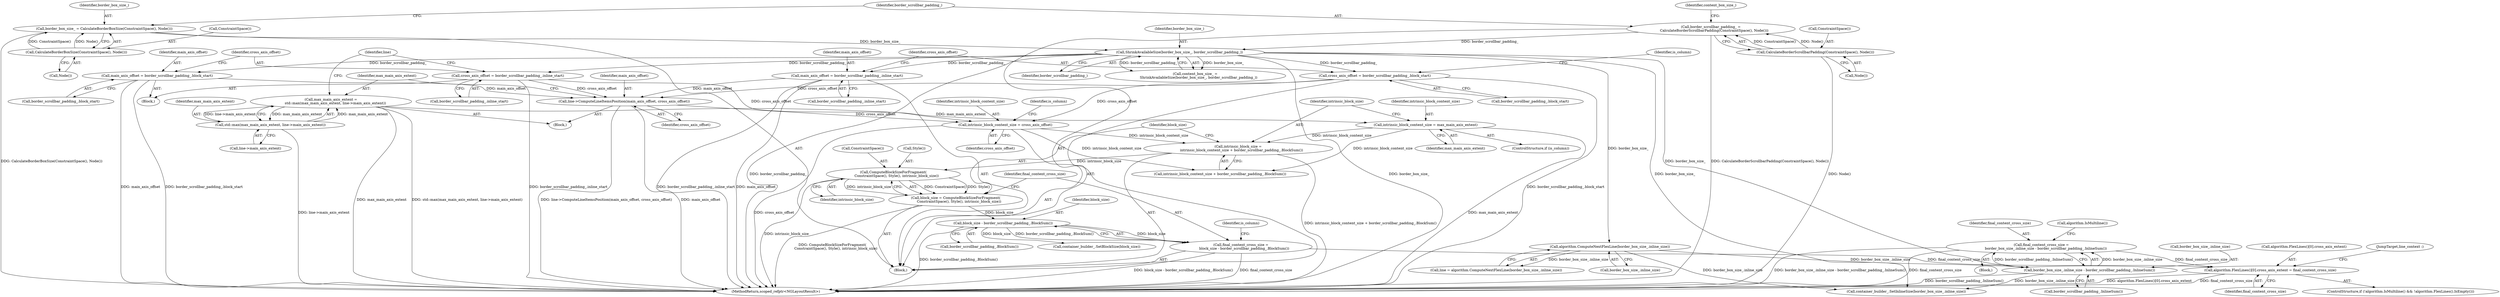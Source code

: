 digraph "0_Chrome_69ec52bd0b32622770a25952386596ccb4ad6434@array" {
"1000524" [label="(Call,algorithm.FlexLines()[0].cross_axis_extent = final_content_cross_size)"];
"1000511" [label="(Call,final_content_cross_size =\n        border_box_size_.inline_size - border_scrollbar_padding_.InlineSum())"];
"1000513" [label="(Call,border_box_size_.inline_size - border_scrollbar_padding_.InlineSum())"];
"1000343" [label="(Call,algorithm.ComputeNextFlexLine(border_box_size_.inline_size))"];
"1000137" [label="(Call,ShrinkAvailableSize(border_box_size_, border_scrollbar_padding_))"];
"1000125" [label="(Call,border_box_size_ = CalculateBorderBoxSize(ConstraintSpace(), Node()))"];
"1000127" [label="(Call,CalculateBorderBoxSize(ConstraintSpace(), Node()))"];
"1000130" [label="(Call,border_scrollbar_padding_ =\n      CalculateBorderScrollbarPadding(ConstraintSpace(), Node()))"];
"1000132" [label="(Call,CalculateBorderScrollbarPadding(ConstraintSpace(), Node()))"];
"1000503" [label="(Call,final_content_cross_size =\n      block_size - border_scrollbar_padding_.BlockSum())"];
"1000505" [label="(Call,block_size - border_scrollbar_padding_.BlockSum())"];
"1000496" [label="(Call,block_size = ComputeBlockSizeForFragment(\n      ConstraintSpace(), Style(), intrinsic_block_size))"];
"1000498" [label="(Call,ComputeBlockSizeForFragment(\n      ConstraintSpace(), Style(), intrinsic_block_size))"];
"1000490" [label="(Call,intrinsic_block_size =\n      intrinsic_block_content_size + border_scrollbar_padding_.BlockSum())"];
"1000486" [label="(Call,intrinsic_block_content_size = max_main_axis_extent)"];
"1000473" [label="(Call,max_main_axis_extent =\n        std::max(max_main_axis_extent, line->main_axis_extent))"];
"1000475" [label="(Call,std::max(max_main_axis_extent, line->main_axis_extent))"];
"1000481" [label="(Call,intrinsic_block_content_size = cross_axis_offset)"];
"1000333" [label="(Call,cross_axis_offset = border_scrollbar_padding_.inline_start)"];
"1000470" [label="(Call,line->ComputeLineItemsPosition(main_axis_offset, cross_axis_offset))"];
"1000314" [label="(Call,main_axis_offset = border_scrollbar_padding_.inline_start)"];
"1000328" [label="(Call,main_axis_offset = border_scrollbar_padding_.block_start)"];
"1000320" [label="(Call,cross_axis_offset = border_scrollbar_padding_.block_start)"];
"1000347" [label="(Block,)"];
"1000137" [label="(Call,ShrinkAvailableSize(border_box_size_, border_scrollbar_padding_))"];
"1000594" [label="(Call,container_builder_.SetBlockSize(block_size))"];
"1000472" [label="(Identifier,cross_axis_offset)"];
"1000476" [label="(Identifier,max_main_axis_extent)"];
"1000316" [label="(Call,border_scrollbar_padding_.inline_start)"];
"1000490" [label="(Call,intrinsic_block_size =\n      intrinsic_block_content_size + border_scrollbar_padding_.BlockSum())"];
"1000596" [label="(Call,container_builder_.SetInlineSize(border_box_size_.inline_size))"];
"1000126" [label="(Identifier,border_box_size_)"];
"1000482" [label="(Identifier,intrinsic_block_content_size)"];
"1000504" [label="(Identifier,final_content_cross_size)"];
"1000491" [label="(Identifier,intrinsic_block_size)"];
"1000500" [label="(Call,Style())"];
"1000483" [label="(Identifier,cross_axis_offset)"];
"1000129" [label="(Call,Node())"];
"1000330" [label="(Call,border_scrollbar_padding_.block_start)"];
"1000327" [label="(Block,)"];
"1000518" [label="(ControlStructure,if (!algorithm.IsMultiline() && !algorithm.FlexLines().IsEmpty()))"];
"1000525" [label="(Call,algorithm.FlexLines()[0].cross_axis_extent)"];
"1000329" [label="(Identifier,main_axis_offset)"];
"1000509" [label="(Identifier,is_column)"];
"1000127" [label="(Call,CalculateBorderBoxSize(ConstraintSpace(), Node()))"];
"1000481" [label="(Call,intrinsic_block_content_size = cross_axis_offset)"];
"1000474" [label="(Identifier,max_main_axis_extent)"];
"1000513" [label="(Call,border_box_size_.inline_size - border_scrollbar_padding_.InlineSum())"];
"1000492" [label="(Call,intrinsic_block_content_size + border_scrollbar_padding_.BlockSum())"];
"1000506" [label="(Identifier,block_size)"];
"1000342" [label="(Identifier,line)"];
"1000510" [label="(Block,)"];
"1000512" [label="(Identifier,final_content_cross_size)"];
"1000139" [label="(Identifier,border_scrollbar_padding_)"];
"1000125" [label="(Call,border_box_size_ = CalculateBorderBoxSize(ConstraintSpace(), Node()))"];
"1000107" [label="(Block,)"];
"1000507" [label="(Call,border_scrollbar_padding_.BlockSum())"];
"1000531" [label="(JumpTarget,line_context :)"];
"1000610" [label="(MethodReturn,scoped_refptr<NGLayoutResult>)"];
"1000343" [label="(Call,algorithm.ComputeNextFlexLine(border_box_size_.inline_size))"];
"1000488" [label="(Identifier,max_main_axis_extent)"];
"1000485" [label="(Identifier,is_column)"];
"1000136" [label="(Identifier,content_box_size_)"];
"1000335" [label="(Call,border_scrollbar_padding_.inline_start)"];
"1000521" [label="(Call,algorithm.IsMultiline())"];
"1000131" [label="(Identifier,border_scrollbar_padding_)"];
"1000497" [label="(Identifier,block_size)"];
"1000132" [label="(Call,CalculateBorderScrollbarPadding(ConstraintSpace(), Node()))"];
"1000496" [label="(Call,block_size = ComputeBlockSizeForFragment(\n      ConstraintSpace(), Style(), intrinsic_block_size))"];
"1000499" [label="(Call,ConstraintSpace())"];
"1000503" [label="(Call,final_content_cross_size =\n      block_size - border_scrollbar_padding_.BlockSum())"];
"1000477" [label="(Call,line->main_axis_extent)"];
"1000484" [label="(ControlStructure,if (is_column))"];
"1000498" [label="(Call,ComputeBlockSizeForFragment(\n      ConstraintSpace(), Style(), intrinsic_block_size))"];
"1000341" [label="(Call,line = algorithm.ComputeNextFlexLine(border_box_size_.inline_size))"];
"1000128" [label="(Call,ConstraintSpace())"];
"1000133" [label="(Call,ConstraintSpace())"];
"1000473" [label="(Call,max_main_axis_extent =\n        std::max(max_main_axis_extent, line->main_axis_extent))"];
"1000328" [label="(Call,main_axis_offset = border_scrollbar_padding_.block_start)"];
"1000511" [label="(Call,final_content_cross_size =\n        border_box_size_.inline_size - border_scrollbar_padding_.InlineSum())"];
"1000524" [label="(Call,algorithm.FlexLines()[0].cross_axis_extent = final_content_cross_size)"];
"1000138" [label="(Identifier,border_box_size_)"];
"1000517" [label="(Call,border_scrollbar_padding_.InlineSum())"];
"1000333" [label="(Call,cross_axis_offset = border_scrollbar_padding_.inline_start)"];
"1000501" [label="(Identifier,intrinsic_block_size)"];
"1000486" [label="(Call,intrinsic_block_content_size = max_main_axis_extent)"];
"1000470" [label="(Call,line->ComputeLineItemsPosition(main_axis_offset, cross_axis_offset))"];
"1000134" [label="(Call,Node())"];
"1000326" [label="(Identifier,is_column)"];
"1000322" [label="(Call,border_scrollbar_padding_.block_start)"];
"1000475" [label="(Call,std::max(max_main_axis_extent, line->main_axis_extent))"];
"1000314" [label="(Call,main_axis_offset = border_scrollbar_padding_.inline_start)"];
"1000344" [label="(Call,border_box_size_.inline_size)"];
"1000471" [label="(Identifier,main_axis_offset)"];
"1000315" [label="(Identifier,main_axis_offset)"];
"1000505" [label="(Call,block_size - border_scrollbar_padding_.BlockSum())"];
"1000530" [label="(Identifier,final_content_cross_size)"];
"1000321" [label="(Identifier,cross_axis_offset)"];
"1000135" [label="(Call,content_box_size_ =\n      ShrinkAvailableSize(border_box_size_, border_scrollbar_padding_))"];
"1000320" [label="(Call,cross_axis_offset = border_scrollbar_padding_.block_start)"];
"1000487" [label="(Identifier,intrinsic_block_content_size)"];
"1000514" [label="(Call,border_box_size_.inline_size)"];
"1000334" [label="(Identifier,cross_axis_offset)"];
"1000130" [label="(Call,border_scrollbar_padding_ =\n      CalculateBorderScrollbarPadding(ConstraintSpace(), Node()))"];
"1000524" -> "1000518"  [label="AST: "];
"1000524" -> "1000530"  [label="CFG: "];
"1000525" -> "1000524"  [label="AST: "];
"1000530" -> "1000524"  [label="AST: "];
"1000531" -> "1000524"  [label="CFG: "];
"1000524" -> "1000610"  [label="DDG: algorithm.FlexLines()[0].cross_axis_extent"];
"1000524" -> "1000610"  [label="DDG: final_content_cross_size"];
"1000511" -> "1000524"  [label="DDG: final_content_cross_size"];
"1000503" -> "1000524"  [label="DDG: final_content_cross_size"];
"1000511" -> "1000510"  [label="AST: "];
"1000511" -> "1000513"  [label="CFG: "];
"1000512" -> "1000511"  [label="AST: "];
"1000513" -> "1000511"  [label="AST: "];
"1000521" -> "1000511"  [label="CFG: "];
"1000511" -> "1000610"  [label="DDG: border_box_size_.inline_size - border_scrollbar_padding_.InlineSum()"];
"1000511" -> "1000610"  [label="DDG: final_content_cross_size"];
"1000513" -> "1000511"  [label="DDG: border_box_size_.inline_size"];
"1000513" -> "1000511"  [label="DDG: border_scrollbar_padding_.InlineSum()"];
"1000513" -> "1000517"  [label="CFG: "];
"1000514" -> "1000513"  [label="AST: "];
"1000517" -> "1000513"  [label="AST: "];
"1000513" -> "1000610"  [label="DDG: border_scrollbar_padding_.InlineSum()"];
"1000343" -> "1000513"  [label="DDG: border_box_size_.inline_size"];
"1000137" -> "1000513"  [label="DDG: border_box_size_"];
"1000513" -> "1000596"  [label="DDG: border_box_size_.inline_size"];
"1000343" -> "1000341"  [label="AST: "];
"1000343" -> "1000344"  [label="CFG: "];
"1000344" -> "1000343"  [label="AST: "];
"1000341" -> "1000343"  [label="CFG: "];
"1000343" -> "1000341"  [label="DDG: border_box_size_.inline_size"];
"1000137" -> "1000343"  [label="DDG: border_box_size_"];
"1000343" -> "1000596"  [label="DDG: border_box_size_.inline_size"];
"1000137" -> "1000135"  [label="AST: "];
"1000137" -> "1000139"  [label="CFG: "];
"1000138" -> "1000137"  [label="AST: "];
"1000139" -> "1000137"  [label="AST: "];
"1000135" -> "1000137"  [label="CFG: "];
"1000137" -> "1000610"  [label="DDG: border_scrollbar_padding_"];
"1000137" -> "1000610"  [label="DDG: border_box_size_"];
"1000137" -> "1000135"  [label="DDG: border_box_size_"];
"1000137" -> "1000135"  [label="DDG: border_scrollbar_padding_"];
"1000125" -> "1000137"  [label="DDG: border_box_size_"];
"1000130" -> "1000137"  [label="DDG: border_scrollbar_padding_"];
"1000137" -> "1000314"  [label="DDG: border_scrollbar_padding_"];
"1000137" -> "1000320"  [label="DDG: border_scrollbar_padding_"];
"1000137" -> "1000328"  [label="DDG: border_scrollbar_padding_"];
"1000137" -> "1000333"  [label="DDG: border_scrollbar_padding_"];
"1000137" -> "1000596"  [label="DDG: border_box_size_"];
"1000125" -> "1000107"  [label="AST: "];
"1000125" -> "1000127"  [label="CFG: "];
"1000126" -> "1000125"  [label="AST: "];
"1000127" -> "1000125"  [label="AST: "];
"1000131" -> "1000125"  [label="CFG: "];
"1000125" -> "1000610"  [label="DDG: CalculateBorderBoxSize(ConstraintSpace(), Node())"];
"1000127" -> "1000125"  [label="DDG: ConstraintSpace()"];
"1000127" -> "1000125"  [label="DDG: Node()"];
"1000127" -> "1000129"  [label="CFG: "];
"1000128" -> "1000127"  [label="AST: "];
"1000129" -> "1000127"  [label="AST: "];
"1000130" -> "1000107"  [label="AST: "];
"1000130" -> "1000132"  [label="CFG: "];
"1000131" -> "1000130"  [label="AST: "];
"1000132" -> "1000130"  [label="AST: "];
"1000136" -> "1000130"  [label="CFG: "];
"1000130" -> "1000610"  [label="DDG: CalculateBorderScrollbarPadding(ConstraintSpace(), Node())"];
"1000132" -> "1000130"  [label="DDG: ConstraintSpace()"];
"1000132" -> "1000130"  [label="DDG: Node()"];
"1000132" -> "1000134"  [label="CFG: "];
"1000133" -> "1000132"  [label="AST: "];
"1000134" -> "1000132"  [label="AST: "];
"1000132" -> "1000610"  [label="DDG: Node()"];
"1000503" -> "1000107"  [label="AST: "];
"1000503" -> "1000505"  [label="CFG: "];
"1000504" -> "1000503"  [label="AST: "];
"1000505" -> "1000503"  [label="AST: "];
"1000509" -> "1000503"  [label="CFG: "];
"1000503" -> "1000610"  [label="DDG: block_size - border_scrollbar_padding_.BlockSum()"];
"1000503" -> "1000610"  [label="DDG: final_content_cross_size"];
"1000505" -> "1000503"  [label="DDG: block_size"];
"1000505" -> "1000503"  [label="DDG: border_scrollbar_padding_.BlockSum()"];
"1000505" -> "1000507"  [label="CFG: "];
"1000506" -> "1000505"  [label="AST: "];
"1000507" -> "1000505"  [label="AST: "];
"1000505" -> "1000610"  [label="DDG: border_scrollbar_padding_.BlockSum()"];
"1000496" -> "1000505"  [label="DDG: block_size"];
"1000505" -> "1000594"  [label="DDG: block_size"];
"1000496" -> "1000107"  [label="AST: "];
"1000496" -> "1000498"  [label="CFG: "];
"1000497" -> "1000496"  [label="AST: "];
"1000498" -> "1000496"  [label="AST: "];
"1000504" -> "1000496"  [label="CFG: "];
"1000496" -> "1000610"  [label="DDG: ComputeBlockSizeForFragment(\n      ConstraintSpace(), Style(), intrinsic_block_size)"];
"1000498" -> "1000496"  [label="DDG: ConstraintSpace()"];
"1000498" -> "1000496"  [label="DDG: Style()"];
"1000498" -> "1000496"  [label="DDG: intrinsic_block_size"];
"1000498" -> "1000501"  [label="CFG: "];
"1000499" -> "1000498"  [label="AST: "];
"1000500" -> "1000498"  [label="AST: "];
"1000501" -> "1000498"  [label="AST: "];
"1000498" -> "1000610"  [label="DDG: intrinsic_block_size"];
"1000490" -> "1000498"  [label="DDG: intrinsic_block_size"];
"1000490" -> "1000107"  [label="AST: "];
"1000490" -> "1000492"  [label="CFG: "];
"1000491" -> "1000490"  [label="AST: "];
"1000492" -> "1000490"  [label="AST: "];
"1000497" -> "1000490"  [label="CFG: "];
"1000490" -> "1000610"  [label="DDG: intrinsic_block_content_size + border_scrollbar_padding_.BlockSum()"];
"1000486" -> "1000490"  [label="DDG: intrinsic_block_content_size"];
"1000481" -> "1000490"  [label="DDG: intrinsic_block_content_size"];
"1000486" -> "1000484"  [label="AST: "];
"1000486" -> "1000488"  [label="CFG: "];
"1000487" -> "1000486"  [label="AST: "];
"1000488" -> "1000486"  [label="AST: "];
"1000491" -> "1000486"  [label="CFG: "];
"1000486" -> "1000610"  [label="DDG: max_main_axis_extent"];
"1000473" -> "1000486"  [label="DDG: max_main_axis_extent"];
"1000486" -> "1000492"  [label="DDG: intrinsic_block_content_size"];
"1000473" -> "1000347"  [label="AST: "];
"1000473" -> "1000475"  [label="CFG: "];
"1000474" -> "1000473"  [label="AST: "];
"1000475" -> "1000473"  [label="AST: "];
"1000342" -> "1000473"  [label="CFG: "];
"1000473" -> "1000610"  [label="DDG: max_main_axis_extent"];
"1000473" -> "1000610"  [label="DDG: std::max(max_main_axis_extent, line->main_axis_extent)"];
"1000475" -> "1000473"  [label="DDG: max_main_axis_extent"];
"1000475" -> "1000473"  [label="DDG: line->main_axis_extent"];
"1000473" -> "1000475"  [label="DDG: max_main_axis_extent"];
"1000475" -> "1000477"  [label="CFG: "];
"1000476" -> "1000475"  [label="AST: "];
"1000477" -> "1000475"  [label="AST: "];
"1000475" -> "1000610"  [label="DDG: line->main_axis_extent"];
"1000481" -> "1000107"  [label="AST: "];
"1000481" -> "1000483"  [label="CFG: "];
"1000482" -> "1000481"  [label="AST: "];
"1000483" -> "1000481"  [label="AST: "];
"1000485" -> "1000481"  [label="CFG: "];
"1000481" -> "1000610"  [label="DDG: cross_axis_offset"];
"1000333" -> "1000481"  [label="DDG: cross_axis_offset"];
"1000470" -> "1000481"  [label="DDG: cross_axis_offset"];
"1000320" -> "1000481"  [label="DDG: cross_axis_offset"];
"1000481" -> "1000492"  [label="DDG: intrinsic_block_content_size"];
"1000333" -> "1000327"  [label="AST: "];
"1000333" -> "1000335"  [label="CFG: "];
"1000334" -> "1000333"  [label="AST: "];
"1000335" -> "1000333"  [label="AST: "];
"1000342" -> "1000333"  [label="CFG: "];
"1000333" -> "1000610"  [label="DDG: border_scrollbar_padding_.inline_start"];
"1000333" -> "1000470"  [label="DDG: cross_axis_offset"];
"1000470" -> "1000347"  [label="AST: "];
"1000470" -> "1000472"  [label="CFG: "];
"1000471" -> "1000470"  [label="AST: "];
"1000472" -> "1000470"  [label="AST: "];
"1000474" -> "1000470"  [label="CFG: "];
"1000470" -> "1000610"  [label="DDG: main_axis_offset"];
"1000470" -> "1000610"  [label="DDG: line->ComputeLineItemsPosition(main_axis_offset, cross_axis_offset)"];
"1000314" -> "1000470"  [label="DDG: main_axis_offset"];
"1000328" -> "1000470"  [label="DDG: main_axis_offset"];
"1000320" -> "1000470"  [label="DDG: cross_axis_offset"];
"1000314" -> "1000107"  [label="AST: "];
"1000314" -> "1000316"  [label="CFG: "];
"1000315" -> "1000314"  [label="AST: "];
"1000316" -> "1000314"  [label="AST: "];
"1000321" -> "1000314"  [label="CFG: "];
"1000314" -> "1000610"  [label="DDG: main_axis_offset"];
"1000314" -> "1000610"  [label="DDG: border_scrollbar_padding_.inline_start"];
"1000328" -> "1000327"  [label="AST: "];
"1000328" -> "1000330"  [label="CFG: "];
"1000329" -> "1000328"  [label="AST: "];
"1000330" -> "1000328"  [label="AST: "];
"1000334" -> "1000328"  [label="CFG: "];
"1000328" -> "1000610"  [label="DDG: main_axis_offset"];
"1000328" -> "1000610"  [label="DDG: border_scrollbar_padding_.block_start"];
"1000320" -> "1000107"  [label="AST: "];
"1000320" -> "1000322"  [label="CFG: "];
"1000321" -> "1000320"  [label="AST: "];
"1000322" -> "1000320"  [label="AST: "];
"1000326" -> "1000320"  [label="CFG: "];
"1000320" -> "1000610"  [label="DDG: border_scrollbar_padding_.block_start"];
}
